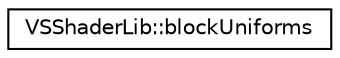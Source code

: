digraph "Graphical Class Hierarchy"
{
  edge [fontname="Helvetica",fontsize="10",labelfontname="Helvetica",labelfontsize="10"];
  node [fontname="Helvetica",fontsize="10",shape=record];
  rankdir="LR";
  Node0 [label="VSShaderLib::blockUniforms",height=0.2,width=0.4,color="black", fillcolor="white", style="filled",URL="$struct_v_s_shader_lib_1_1block_uniforms.html",tooltip="stores information for block uniforms "];
}
